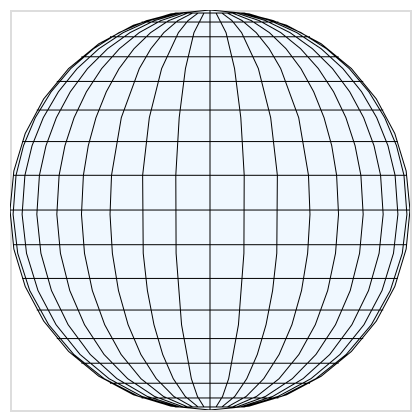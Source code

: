 {
  "$schema": "https://vega.github.io/schema/vega/v5.json",
  "background": "white",
  "padding": 5,
  "width": 200,
  "height": 200,
  "style": "cell",
  "data": [
    {"name": "source"},
    {"name": "source_0", "values": [{"type": "Sphere"}]},
    {"name": "source_1", "transform": [{"type": "graticule"}]}
  ],
  "projections": [
    {
      "name": "projection",
      "translate": [100, 100],
      "type": "orthographic",
      "scale": 100
    }
  ],
  "marks": [
    {
      "name": "layer_0_marks",
      "type": "shape",
      "clip": true,
      "style": ["geoshape"],
      "from": {"data": "source_1"},
      "encode": {
        "update": {
          "fill": {"value": "aliceblue"},
          "ariaRoleDescription": {"value": "geoshape"}
        }
      },
      "transform": [{"type": "geoshape", "projection": "projection"}]
    },
    {
      "name": "layer_1_marks",
      "type": "shape",
      "clip": true,
      "style": ["geoshape"],
      "from": {"data": "source_1"},
      "encode": {
        "update": {
          "stroke": {"value": "black"},
          "strokeWidth": {"value": 0.5},
          "fill": {"value": "transparent"},
          "ariaRoleDescription": {"value": "geoshape"}
        }
      },
      "transform": [{"type": "geoshape", "projection": "projection"}]
    }
  ]
}
